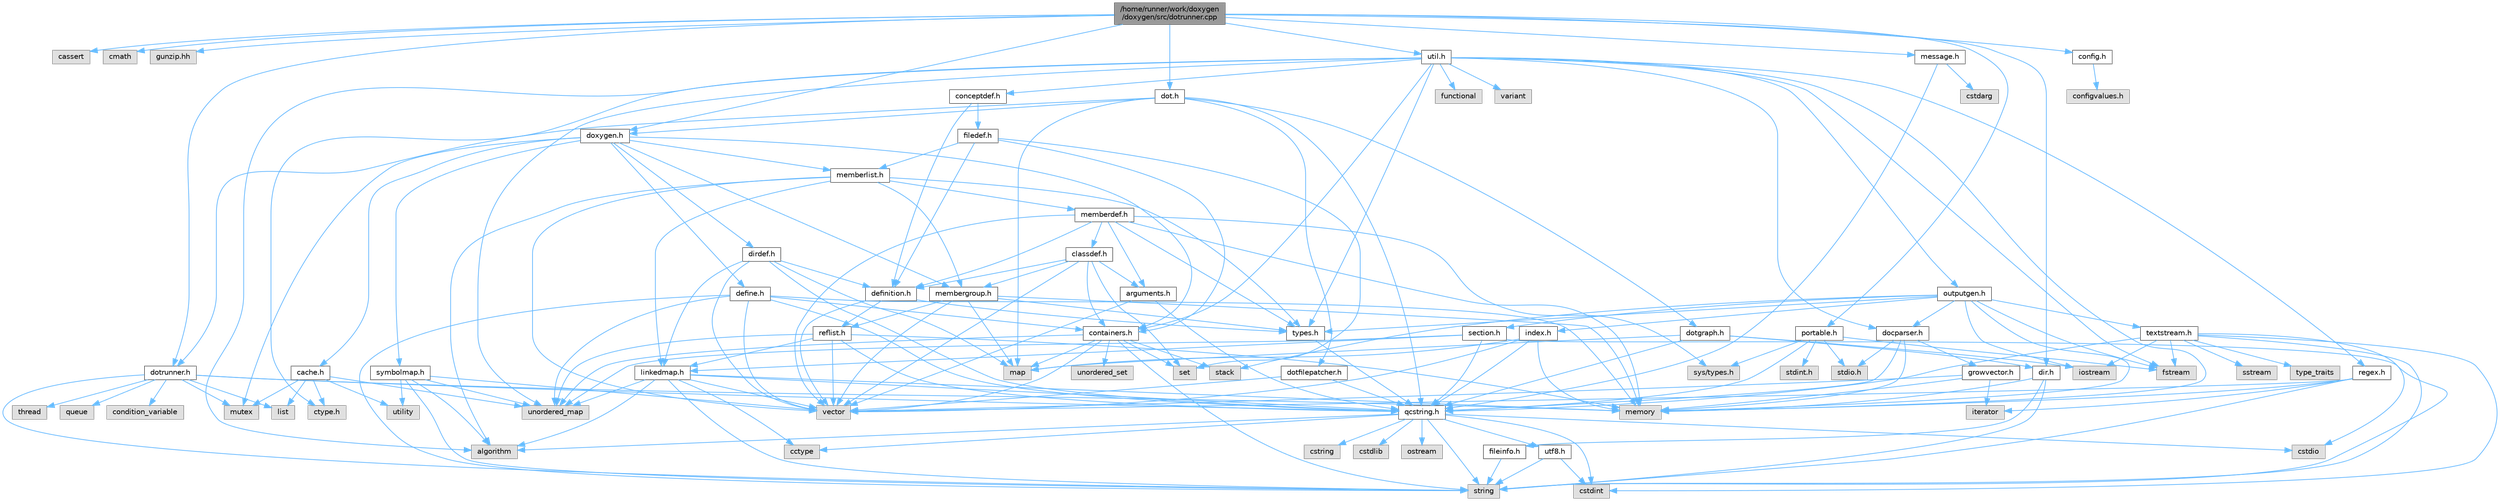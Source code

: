 digraph "/home/runner/work/doxygen/doxygen/src/dotrunner.cpp"
{
 // INTERACTIVE_SVG=YES
 // LATEX_PDF_SIZE
  bgcolor="transparent";
  edge [fontname=Helvetica,fontsize=10,labelfontname=Helvetica,labelfontsize=10];
  node [fontname=Helvetica,fontsize=10,shape=box,height=0.2,width=0.4];
  Node1 [id="Node000001",label="/home/runner/work/doxygen\l/doxygen/src/dotrunner.cpp",height=0.2,width=0.4,color="gray40", fillcolor="grey60", style="filled", fontcolor="black",tooltip=" "];
  Node1 -> Node2 [id="edge1_Node000001_Node000002",color="steelblue1",style="solid",tooltip=" "];
  Node2 [id="Node000002",label="cassert",height=0.2,width=0.4,color="grey60", fillcolor="#E0E0E0", style="filled",tooltip=" "];
  Node1 -> Node3 [id="edge2_Node000001_Node000003",color="steelblue1",style="solid",tooltip=" "];
  Node3 [id="Node000003",label="cmath",height=0.2,width=0.4,color="grey60", fillcolor="#E0E0E0", style="filled",tooltip=" "];
  Node1 -> Node4 [id="edge3_Node000001_Node000004",color="steelblue1",style="solid",tooltip=" "];
  Node4 [id="Node000004",label="gunzip.hh",height=0.2,width=0.4,color="grey60", fillcolor="#E0E0E0", style="filled",tooltip=" "];
  Node1 -> Node5 [id="edge4_Node000001_Node000005",color="steelblue1",style="solid",tooltip=" "];
  Node5 [id="Node000005",label="dotrunner.h",height=0.2,width=0.4,color="grey40", fillcolor="white", style="filled",URL="$d2/dd1/dotrunner_8h.html",tooltip=" "];
  Node5 -> Node6 [id="edge5_Node000005_Node000006",color="steelblue1",style="solid",tooltip=" "];
  Node6 [id="Node000006",label="string",height=0.2,width=0.4,color="grey60", fillcolor="#E0E0E0", style="filled",tooltip=" "];
  Node5 -> Node7 [id="edge6_Node000005_Node000007",color="steelblue1",style="solid",tooltip=" "];
  Node7 [id="Node000007",label="thread",height=0.2,width=0.4,color="grey60", fillcolor="#E0E0E0", style="filled",tooltip=" "];
  Node5 -> Node8 [id="edge7_Node000005_Node000008",color="steelblue1",style="solid",tooltip=" "];
  Node8 [id="Node000008",label="list",height=0.2,width=0.4,color="grey60", fillcolor="#E0E0E0", style="filled",tooltip=" "];
  Node5 -> Node9 [id="edge8_Node000005_Node000009",color="steelblue1",style="solid",tooltip=" "];
  Node9 [id="Node000009",label="queue",height=0.2,width=0.4,color="grey60", fillcolor="#E0E0E0", style="filled",tooltip=" "];
  Node5 -> Node10 [id="edge9_Node000005_Node000010",color="steelblue1",style="solid",tooltip=" "];
  Node10 [id="Node000010",label="mutex",height=0.2,width=0.4,color="grey60", fillcolor="#E0E0E0", style="filled",tooltip=" "];
  Node5 -> Node11 [id="edge10_Node000005_Node000011",color="steelblue1",style="solid",tooltip=" "];
  Node11 [id="Node000011",label="condition_variable",height=0.2,width=0.4,color="grey60", fillcolor="#E0E0E0", style="filled",tooltip=" "];
  Node5 -> Node12 [id="edge11_Node000005_Node000012",color="steelblue1",style="solid",tooltip=" "];
  Node12 [id="Node000012",label="memory",height=0.2,width=0.4,color="grey60", fillcolor="#E0E0E0", style="filled",tooltip=" "];
  Node5 -> Node13 [id="edge12_Node000005_Node000013",color="steelblue1",style="solid",tooltip=" "];
  Node13 [id="Node000013",label="qcstring.h",height=0.2,width=0.4,color="grey40", fillcolor="white", style="filled",URL="$d7/d5c/qcstring_8h.html",tooltip=" "];
  Node13 -> Node6 [id="edge13_Node000013_Node000006",color="steelblue1",style="solid",tooltip=" "];
  Node13 -> Node14 [id="edge14_Node000013_Node000014",color="steelblue1",style="solid",tooltip=" "];
  Node14 [id="Node000014",label="algorithm",height=0.2,width=0.4,color="grey60", fillcolor="#E0E0E0", style="filled",tooltip=" "];
  Node13 -> Node15 [id="edge15_Node000013_Node000015",color="steelblue1",style="solid",tooltip=" "];
  Node15 [id="Node000015",label="cctype",height=0.2,width=0.4,color="grey60", fillcolor="#E0E0E0", style="filled",tooltip=" "];
  Node13 -> Node16 [id="edge16_Node000013_Node000016",color="steelblue1",style="solid",tooltip=" "];
  Node16 [id="Node000016",label="cstring",height=0.2,width=0.4,color="grey60", fillcolor="#E0E0E0", style="filled",tooltip=" "];
  Node13 -> Node17 [id="edge17_Node000013_Node000017",color="steelblue1",style="solid",tooltip=" "];
  Node17 [id="Node000017",label="cstdio",height=0.2,width=0.4,color="grey60", fillcolor="#E0E0E0", style="filled",tooltip=" "];
  Node13 -> Node18 [id="edge18_Node000013_Node000018",color="steelblue1",style="solid",tooltip=" "];
  Node18 [id="Node000018",label="cstdlib",height=0.2,width=0.4,color="grey60", fillcolor="#E0E0E0", style="filled",tooltip=" "];
  Node13 -> Node19 [id="edge19_Node000013_Node000019",color="steelblue1",style="solid",tooltip=" "];
  Node19 [id="Node000019",label="cstdint",height=0.2,width=0.4,color="grey60", fillcolor="#E0E0E0", style="filled",tooltip=" "];
  Node13 -> Node20 [id="edge20_Node000013_Node000020",color="steelblue1",style="solid",tooltip=" "];
  Node20 [id="Node000020",label="ostream",height=0.2,width=0.4,color="grey60", fillcolor="#E0E0E0", style="filled",tooltip=" "];
  Node13 -> Node21 [id="edge21_Node000013_Node000021",color="steelblue1",style="solid",tooltip=" "];
  Node21 [id="Node000021",label="utf8.h",height=0.2,width=0.4,color="grey40", fillcolor="white", style="filled",URL="$db/d7c/utf8_8h.html",tooltip="Various UTF8 related helper functions."];
  Node21 -> Node19 [id="edge22_Node000021_Node000019",color="steelblue1",style="solid",tooltip=" "];
  Node21 -> Node6 [id="edge23_Node000021_Node000006",color="steelblue1",style="solid",tooltip=" "];
  Node1 -> Node22 [id="edge24_Node000001_Node000022",color="steelblue1",style="solid",tooltip=" "];
  Node22 [id="Node000022",label="util.h",height=0.2,width=0.4,color="grey40", fillcolor="white", style="filled",URL="$d8/d3c/util_8h.html",tooltip="A bunch of utility functions."];
  Node22 -> Node12 [id="edge25_Node000022_Node000012",color="steelblue1",style="solid",tooltip=" "];
  Node22 -> Node23 [id="edge26_Node000022_Node000023",color="steelblue1",style="solid",tooltip=" "];
  Node23 [id="Node000023",label="unordered_map",height=0.2,width=0.4,color="grey60", fillcolor="#E0E0E0", style="filled",tooltip=" "];
  Node22 -> Node14 [id="edge27_Node000022_Node000014",color="steelblue1",style="solid",tooltip=" "];
  Node22 -> Node24 [id="edge28_Node000022_Node000024",color="steelblue1",style="solid",tooltip=" "];
  Node24 [id="Node000024",label="functional",height=0.2,width=0.4,color="grey60", fillcolor="#E0E0E0", style="filled",tooltip=" "];
  Node22 -> Node25 [id="edge29_Node000022_Node000025",color="steelblue1",style="solid",tooltip=" "];
  Node25 [id="Node000025",label="fstream",height=0.2,width=0.4,color="grey60", fillcolor="#E0E0E0", style="filled",tooltip=" "];
  Node22 -> Node26 [id="edge30_Node000022_Node000026",color="steelblue1",style="solid",tooltip=" "];
  Node26 [id="Node000026",label="variant",height=0.2,width=0.4,color="grey60", fillcolor="#E0E0E0", style="filled",tooltip=" "];
  Node22 -> Node27 [id="edge31_Node000022_Node000027",color="steelblue1",style="solid",tooltip=" "];
  Node27 [id="Node000027",label="ctype.h",height=0.2,width=0.4,color="grey60", fillcolor="#E0E0E0", style="filled",tooltip=" "];
  Node22 -> Node28 [id="edge32_Node000022_Node000028",color="steelblue1",style="solid",tooltip=" "];
  Node28 [id="Node000028",label="types.h",height=0.2,width=0.4,color="grey40", fillcolor="white", style="filled",URL="$d9/d49/types_8h.html",tooltip="This file contains a number of basic enums and types."];
  Node28 -> Node13 [id="edge33_Node000028_Node000013",color="steelblue1",style="solid",tooltip=" "];
  Node22 -> Node29 [id="edge34_Node000022_Node000029",color="steelblue1",style="solid",tooltip=" "];
  Node29 [id="Node000029",label="docparser.h",height=0.2,width=0.4,color="grey40", fillcolor="white", style="filled",URL="$de/d9c/docparser_8h.html",tooltip=" "];
  Node29 -> Node30 [id="edge35_Node000029_Node000030",color="steelblue1",style="solid",tooltip=" "];
  Node30 [id="Node000030",label="stdio.h",height=0.2,width=0.4,color="grey60", fillcolor="#E0E0E0", style="filled",tooltip=" "];
  Node29 -> Node12 [id="edge36_Node000029_Node000012",color="steelblue1",style="solid",tooltip=" "];
  Node29 -> Node13 [id="edge37_Node000029_Node000013",color="steelblue1",style="solid",tooltip=" "];
  Node29 -> Node31 [id="edge38_Node000029_Node000031",color="steelblue1",style="solid",tooltip=" "];
  Node31 [id="Node000031",label="growvector.h",height=0.2,width=0.4,color="grey40", fillcolor="white", style="filled",URL="$d7/d50/growvector_8h.html",tooltip=" "];
  Node31 -> Node32 [id="edge39_Node000031_Node000032",color="steelblue1",style="solid",tooltip=" "];
  Node32 [id="Node000032",label="vector",height=0.2,width=0.4,color="grey60", fillcolor="#E0E0E0", style="filled",tooltip=" "];
  Node31 -> Node12 [id="edge40_Node000031_Node000012",color="steelblue1",style="solid",tooltip=" "];
  Node31 -> Node33 [id="edge41_Node000031_Node000033",color="steelblue1",style="solid",tooltip=" "];
  Node33 [id="Node000033",label="iterator",height=0.2,width=0.4,color="grey60", fillcolor="#E0E0E0", style="filled",tooltip=" "];
  Node22 -> Node34 [id="edge42_Node000022_Node000034",color="steelblue1",style="solid",tooltip=" "];
  Node34 [id="Node000034",label="containers.h",height=0.2,width=0.4,color="grey40", fillcolor="white", style="filled",URL="$d5/d75/containers_8h.html",tooltip=" "];
  Node34 -> Node32 [id="edge43_Node000034_Node000032",color="steelblue1",style="solid",tooltip=" "];
  Node34 -> Node6 [id="edge44_Node000034_Node000006",color="steelblue1",style="solid",tooltip=" "];
  Node34 -> Node35 [id="edge45_Node000034_Node000035",color="steelblue1",style="solid",tooltip=" "];
  Node35 [id="Node000035",label="set",height=0.2,width=0.4,color="grey60", fillcolor="#E0E0E0", style="filled",tooltip=" "];
  Node34 -> Node36 [id="edge46_Node000034_Node000036",color="steelblue1",style="solid",tooltip=" "];
  Node36 [id="Node000036",label="map",height=0.2,width=0.4,color="grey60", fillcolor="#E0E0E0", style="filled",tooltip=" "];
  Node34 -> Node37 [id="edge47_Node000034_Node000037",color="steelblue1",style="solid",tooltip=" "];
  Node37 [id="Node000037",label="unordered_set",height=0.2,width=0.4,color="grey60", fillcolor="#E0E0E0", style="filled",tooltip=" "];
  Node34 -> Node23 [id="edge48_Node000034_Node000023",color="steelblue1",style="solid",tooltip=" "];
  Node34 -> Node38 [id="edge49_Node000034_Node000038",color="steelblue1",style="solid",tooltip=" "];
  Node38 [id="Node000038",label="stack",height=0.2,width=0.4,color="grey60", fillcolor="#E0E0E0", style="filled",tooltip=" "];
  Node22 -> Node39 [id="edge50_Node000022_Node000039",color="steelblue1",style="solid",tooltip=" "];
  Node39 [id="Node000039",label="outputgen.h",height=0.2,width=0.4,color="grey40", fillcolor="white", style="filled",URL="$df/d06/outputgen_8h.html",tooltip=" "];
  Node39 -> Node12 [id="edge51_Node000039_Node000012",color="steelblue1",style="solid",tooltip=" "];
  Node39 -> Node38 [id="edge52_Node000039_Node000038",color="steelblue1",style="solid",tooltip=" "];
  Node39 -> Node40 [id="edge53_Node000039_Node000040",color="steelblue1",style="solid",tooltip=" "];
  Node40 [id="Node000040",label="iostream",height=0.2,width=0.4,color="grey60", fillcolor="#E0E0E0", style="filled",tooltip=" "];
  Node39 -> Node25 [id="edge54_Node000039_Node000025",color="steelblue1",style="solid",tooltip=" "];
  Node39 -> Node28 [id="edge55_Node000039_Node000028",color="steelblue1",style="solid",tooltip=" "];
  Node39 -> Node41 [id="edge56_Node000039_Node000041",color="steelblue1",style="solid",tooltip=" "];
  Node41 [id="Node000041",label="index.h",height=0.2,width=0.4,color="grey40", fillcolor="white", style="filled",URL="$d1/db5/index_8h.html",tooltip=" "];
  Node41 -> Node12 [id="edge57_Node000041_Node000012",color="steelblue1",style="solid",tooltip=" "];
  Node41 -> Node32 [id="edge58_Node000041_Node000032",color="steelblue1",style="solid",tooltip=" "];
  Node41 -> Node36 [id="edge59_Node000041_Node000036",color="steelblue1",style="solid",tooltip=" "];
  Node41 -> Node13 [id="edge60_Node000041_Node000013",color="steelblue1",style="solid",tooltip=" "];
  Node39 -> Node42 [id="edge61_Node000039_Node000042",color="steelblue1",style="solid",tooltip=" "];
  Node42 [id="Node000042",label="section.h",height=0.2,width=0.4,color="grey40", fillcolor="white", style="filled",URL="$d1/d2a/section_8h.html",tooltip=" "];
  Node42 -> Node6 [id="edge62_Node000042_Node000006",color="steelblue1",style="solid",tooltip=" "];
  Node42 -> Node23 [id="edge63_Node000042_Node000023",color="steelblue1",style="solid",tooltip=" "];
  Node42 -> Node13 [id="edge64_Node000042_Node000013",color="steelblue1",style="solid",tooltip=" "];
  Node42 -> Node43 [id="edge65_Node000042_Node000043",color="steelblue1",style="solid",tooltip=" "];
  Node43 [id="Node000043",label="linkedmap.h",height=0.2,width=0.4,color="grey40", fillcolor="white", style="filled",URL="$da/de1/linkedmap_8h.html",tooltip=" "];
  Node43 -> Node23 [id="edge66_Node000043_Node000023",color="steelblue1",style="solid",tooltip=" "];
  Node43 -> Node32 [id="edge67_Node000043_Node000032",color="steelblue1",style="solid",tooltip=" "];
  Node43 -> Node12 [id="edge68_Node000043_Node000012",color="steelblue1",style="solid",tooltip=" "];
  Node43 -> Node6 [id="edge69_Node000043_Node000006",color="steelblue1",style="solid",tooltip=" "];
  Node43 -> Node14 [id="edge70_Node000043_Node000014",color="steelblue1",style="solid",tooltip=" "];
  Node43 -> Node15 [id="edge71_Node000043_Node000015",color="steelblue1",style="solid",tooltip=" "];
  Node43 -> Node13 [id="edge72_Node000043_Node000013",color="steelblue1",style="solid",tooltip=" "];
  Node39 -> Node44 [id="edge73_Node000039_Node000044",color="steelblue1",style="solid",tooltip=" "];
  Node44 [id="Node000044",label="textstream.h",height=0.2,width=0.4,color="grey40", fillcolor="white", style="filled",URL="$d4/d7d/textstream_8h.html",tooltip=" "];
  Node44 -> Node6 [id="edge74_Node000044_Node000006",color="steelblue1",style="solid",tooltip=" "];
  Node44 -> Node40 [id="edge75_Node000044_Node000040",color="steelblue1",style="solid",tooltip=" "];
  Node44 -> Node45 [id="edge76_Node000044_Node000045",color="steelblue1",style="solid",tooltip=" "];
  Node45 [id="Node000045",label="sstream",height=0.2,width=0.4,color="grey60", fillcolor="#E0E0E0", style="filled",tooltip=" "];
  Node44 -> Node19 [id="edge77_Node000044_Node000019",color="steelblue1",style="solid",tooltip=" "];
  Node44 -> Node17 [id="edge78_Node000044_Node000017",color="steelblue1",style="solid",tooltip=" "];
  Node44 -> Node25 [id="edge79_Node000044_Node000025",color="steelblue1",style="solid",tooltip=" "];
  Node44 -> Node46 [id="edge80_Node000044_Node000046",color="steelblue1",style="solid",tooltip=" "];
  Node46 [id="Node000046",label="type_traits",height=0.2,width=0.4,color="grey60", fillcolor="#E0E0E0", style="filled",tooltip=" "];
  Node44 -> Node13 [id="edge81_Node000044_Node000013",color="steelblue1",style="solid",tooltip=" "];
  Node39 -> Node29 [id="edge82_Node000039_Node000029",color="steelblue1",style="solid",tooltip=" "];
  Node22 -> Node47 [id="edge83_Node000022_Node000047",color="steelblue1",style="solid",tooltip=" "];
  Node47 [id="Node000047",label="regex.h",height=0.2,width=0.4,color="grey40", fillcolor="white", style="filled",URL="$d1/d21/regex_8h.html",tooltip=" "];
  Node47 -> Node12 [id="edge84_Node000047_Node000012",color="steelblue1",style="solid",tooltip=" "];
  Node47 -> Node6 [id="edge85_Node000047_Node000006",color="steelblue1",style="solid",tooltip=" "];
  Node47 -> Node32 [id="edge86_Node000047_Node000032",color="steelblue1",style="solid",tooltip=" "];
  Node47 -> Node33 [id="edge87_Node000047_Node000033",color="steelblue1",style="solid",tooltip=" "];
  Node22 -> Node48 [id="edge88_Node000022_Node000048",color="steelblue1",style="solid",tooltip=" "];
  Node48 [id="Node000048",label="conceptdef.h",height=0.2,width=0.4,color="grey40", fillcolor="white", style="filled",URL="$da/df1/conceptdef_8h.html",tooltip=" "];
  Node48 -> Node49 [id="edge89_Node000048_Node000049",color="steelblue1",style="solid",tooltip=" "];
  Node49 [id="Node000049",label="definition.h",height=0.2,width=0.4,color="grey40", fillcolor="white", style="filled",URL="$df/da1/definition_8h.html",tooltip=" "];
  Node49 -> Node32 [id="edge90_Node000049_Node000032",color="steelblue1",style="solid",tooltip=" "];
  Node49 -> Node28 [id="edge91_Node000049_Node000028",color="steelblue1",style="solid",tooltip=" "];
  Node49 -> Node50 [id="edge92_Node000049_Node000050",color="steelblue1",style="solid",tooltip=" "];
  Node50 [id="Node000050",label="reflist.h",height=0.2,width=0.4,color="grey40", fillcolor="white", style="filled",URL="$d1/d02/reflist_8h.html",tooltip=" "];
  Node50 -> Node32 [id="edge93_Node000050_Node000032",color="steelblue1",style="solid",tooltip=" "];
  Node50 -> Node23 [id="edge94_Node000050_Node000023",color="steelblue1",style="solid",tooltip=" "];
  Node50 -> Node12 [id="edge95_Node000050_Node000012",color="steelblue1",style="solid",tooltip=" "];
  Node50 -> Node13 [id="edge96_Node000050_Node000013",color="steelblue1",style="solid",tooltip=" "];
  Node50 -> Node43 [id="edge97_Node000050_Node000043",color="steelblue1",style="solid",tooltip=" "];
  Node48 -> Node51 [id="edge98_Node000048_Node000051",color="steelblue1",style="solid",tooltip=" "];
  Node51 [id="Node000051",label="filedef.h",height=0.2,width=0.4,color="grey40", fillcolor="white", style="filled",URL="$d4/d3a/filedef_8h.html",tooltip=" "];
  Node51 -> Node35 [id="edge99_Node000051_Node000035",color="steelblue1",style="solid",tooltip=" "];
  Node51 -> Node49 [id="edge100_Node000051_Node000049",color="steelblue1",style="solid",tooltip=" "];
  Node51 -> Node52 [id="edge101_Node000051_Node000052",color="steelblue1",style="solid",tooltip=" "];
  Node52 [id="Node000052",label="memberlist.h",height=0.2,width=0.4,color="grey40", fillcolor="white", style="filled",URL="$dd/d78/memberlist_8h.html",tooltip=" "];
  Node52 -> Node32 [id="edge102_Node000052_Node000032",color="steelblue1",style="solid",tooltip=" "];
  Node52 -> Node14 [id="edge103_Node000052_Node000014",color="steelblue1",style="solid",tooltip=" "];
  Node52 -> Node53 [id="edge104_Node000052_Node000053",color="steelblue1",style="solid",tooltip=" "];
  Node53 [id="Node000053",label="memberdef.h",height=0.2,width=0.4,color="grey40", fillcolor="white", style="filled",URL="$d4/d46/memberdef_8h.html",tooltip=" "];
  Node53 -> Node32 [id="edge105_Node000053_Node000032",color="steelblue1",style="solid",tooltip=" "];
  Node53 -> Node12 [id="edge106_Node000053_Node000012",color="steelblue1",style="solid",tooltip=" "];
  Node53 -> Node54 [id="edge107_Node000053_Node000054",color="steelblue1",style="solid",tooltip=" "];
  Node54 [id="Node000054",label="sys/types.h",height=0.2,width=0.4,color="grey60", fillcolor="#E0E0E0", style="filled",tooltip=" "];
  Node53 -> Node28 [id="edge108_Node000053_Node000028",color="steelblue1",style="solid",tooltip=" "];
  Node53 -> Node49 [id="edge109_Node000053_Node000049",color="steelblue1",style="solid",tooltip=" "];
  Node53 -> Node55 [id="edge110_Node000053_Node000055",color="steelblue1",style="solid",tooltip=" "];
  Node55 [id="Node000055",label="arguments.h",height=0.2,width=0.4,color="grey40", fillcolor="white", style="filled",URL="$df/d9b/arguments_8h.html",tooltip=" "];
  Node55 -> Node32 [id="edge111_Node000055_Node000032",color="steelblue1",style="solid",tooltip=" "];
  Node55 -> Node13 [id="edge112_Node000055_Node000013",color="steelblue1",style="solid",tooltip=" "];
  Node53 -> Node56 [id="edge113_Node000053_Node000056",color="steelblue1",style="solid",tooltip=" "];
  Node56 [id="Node000056",label="classdef.h",height=0.2,width=0.4,color="grey40", fillcolor="white", style="filled",URL="$d1/da6/classdef_8h.html",tooltip=" "];
  Node56 -> Node32 [id="edge114_Node000056_Node000032",color="steelblue1",style="solid",tooltip=" "];
  Node56 -> Node35 [id="edge115_Node000056_Node000035",color="steelblue1",style="solid",tooltip=" "];
  Node56 -> Node34 [id="edge116_Node000056_Node000034",color="steelblue1",style="solid",tooltip=" "];
  Node56 -> Node49 [id="edge117_Node000056_Node000049",color="steelblue1",style="solid",tooltip=" "];
  Node56 -> Node55 [id="edge118_Node000056_Node000055",color="steelblue1",style="solid",tooltip=" "];
  Node56 -> Node57 [id="edge119_Node000056_Node000057",color="steelblue1",style="solid",tooltip=" "];
  Node57 [id="Node000057",label="membergroup.h",height=0.2,width=0.4,color="grey40", fillcolor="white", style="filled",URL="$d9/d11/membergroup_8h.html",tooltip=" "];
  Node57 -> Node32 [id="edge120_Node000057_Node000032",color="steelblue1",style="solid",tooltip=" "];
  Node57 -> Node36 [id="edge121_Node000057_Node000036",color="steelblue1",style="solid",tooltip=" "];
  Node57 -> Node12 [id="edge122_Node000057_Node000012",color="steelblue1",style="solid",tooltip=" "];
  Node57 -> Node28 [id="edge123_Node000057_Node000028",color="steelblue1",style="solid",tooltip=" "];
  Node57 -> Node50 [id="edge124_Node000057_Node000050",color="steelblue1",style="solid",tooltip=" "];
  Node52 -> Node43 [id="edge125_Node000052_Node000043",color="steelblue1",style="solid",tooltip=" "];
  Node52 -> Node28 [id="edge126_Node000052_Node000028",color="steelblue1",style="solid",tooltip=" "];
  Node52 -> Node57 [id="edge127_Node000052_Node000057",color="steelblue1",style="solid",tooltip=" "];
  Node51 -> Node34 [id="edge128_Node000051_Node000034",color="steelblue1",style="solid",tooltip=" "];
  Node1 -> Node58 [id="edge129_Node000001_Node000058",color="steelblue1",style="solid",tooltip=" "];
  Node58 [id="Node000058",label="portable.h",height=0.2,width=0.4,color="grey40", fillcolor="white", style="filled",URL="$d2/de2/portable_8h.html",tooltip="Portable versions of functions that are platform dependent."];
  Node58 -> Node30 [id="edge130_Node000058_Node000030",color="steelblue1",style="solid",tooltip=" "];
  Node58 -> Node54 [id="edge131_Node000058_Node000054",color="steelblue1",style="solid",tooltip=" "];
  Node58 -> Node59 [id="edge132_Node000058_Node000059",color="steelblue1",style="solid",tooltip=" "];
  Node59 [id="Node000059",label="stdint.h",height=0.2,width=0.4,color="grey60", fillcolor="#E0E0E0", style="filled",tooltip=" "];
  Node58 -> Node25 [id="edge133_Node000058_Node000025",color="steelblue1",style="solid",tooltip=" "];
  Node58 -> Node13 [id="edge134_Node000058_Node000013",color="steelblue1",style="solid",tooltip=" "];
  Node1 -> Node60 [id="edge135_Node000001_Node000060",color="steelblue1",style="solid",tooltip=" "];
  Node60 [id="Node000060",label="dot.h",height=0.2,width=0.4,color="grey40", fillcolor="white", style="filled",URL="$d6/d4a/dot_8h.html",tooltip=" "];
  Node60 -> Node36 [id="edge136_Node000060_Node000036",color="steelblue1",style="solid",tooltip=" "];
  Node60 -> Node13 [id="edge137_Node000060_Node000013",color="steelblue1",style="solid",tooltip=" "];
  Node60 -> Node61 [id="edge138_Node000060_Node000061",color="steelblue1",style="solid",tooltip=" "];
  Node61 [id="Node000061",label="dotgraph.h",height=0.2,width=0.4,color="grey40", fillcolor="white", style="filled",URL="$d0/daa/dotgraph_8h.html",tooltip=" "];
  Node61 -> Node40 [id="edge139_Node000061_Node000040",color="steelblue1",style="solid",tooltip=" "];
  Node61 -> Node36 [id="edge140_Node000061_Node000036",color="steelblue1",style="solid",tooltip=" "];
  Node61 -> Node13 [id="edge141_Node000061_Node000013",color="steelblue1",style="solid",tooltip=" "];
  Node61 -> Node62 [id="edge142_Node000061_Node000062",color="steelblue1",style="solid",tooltip=" "];
  Node62 [id="Node000062",label="dir.h",height=0.2,width=0.4,color="grey40", fillcolor="white", style="filled",URL="$df/d9c/dir_8h.html",tooltip=" "];
  Node62 -> Node6 [id="edge143_Node000062_Node000006",color="steelblue1",style="solid",tooltip=" "];
  Node62 -> Node12 [id="edge144_Node000062_Node000012",color="steelblue1",style="solid",tooltip=" "];
  Node62 -> Node63 [id="edge145_Node000062_Node000063",color="steelblue1",style="solid",tooltip=" "];
  Node63 [id="Node000063",label="fileinfo.h",height=0.2,width=0.4,color="grey40", fillcolor="white", style="filled",URL="$df/d45/fileinfo_8h.html",tooltip=" "];
  Node63 -> Node6 [id="edge146_Node000063_Node000006",color="steelblue1",style="solid",tooltip=" "];
  Node60 -> Node64 [id="edge147_Node000060_Node000064",color="steelblue1",style="solid",tooltip=" "];
  Node64 [id="Node000064",label="dotfilepatcher.h",height=0.2,width=0.4,color="grey40", fillcolor="white", style="filled",URL="$d3/d38/dotfilepatcher_8h.html",tooltip=" "];
  Node64 -> Node32 [id="edge148_Node000064_Node000032",color="steelblue1",style="solid",tooltip=" "];
  Node64 -> Node13 [id="edge149_Node000064_Node000013",color="steelblue1",style="solid",tooltip=" "];
  Node60 -> Node5 [id="edge150_Node000060_Node000005",color="steelblue1",style="solid",tooltip=" "];
  Node60 -> Node65 [id="edge151_Node000060_Node000065",color="steelblue1",style="solid",tooltip=" "];
  Node65 [id="Node000065",label="doxygen.h",height=0.2,width=0.4,color="grey40", fillcolor="white", style="filled",URL="$d1/da1/doxygen_8h.html",tooltip=" "];
  Node65 -> Node10 [id="edge152_Node000065_Node000010",color="steelblue1",style="solid",tooltip=" "];
  Node65 -> Node34 [id="edge153_Node000065_Node000034",color="steelblue1",style="solid",tooltip=" "];
  Node65 -> Node57 [id="edge154_Node000065_Node000057",color="steelblue1",style="solid",tooltip=" "];
  Node65 -> Node66 [id="edge155_Node000065_Node000066",color="steelblue1",style="solid",tooltip=" "];
  Node66 [id="Node000066",label="dirdef.h",height=0.2,width=0.4,color="grey40", fillcolor="white", style="filled",URL="$d6/d15/dirdef_8h.html",tooltip=" "];
  Node66 -> Node32 [id="edge156_Node000066_Node000032",color="steelblue1",style="solid",tooltip=" "];
  Node66 -> Node36 [id="edge157_Node000066_Node000036",color="steelblue1",style="solid",tooltip=" "];
  Node66 -> Node13 [id="edge158_Node000066_Node000013",color="steelblue1",style="solid",tooltip=" "];
  Node66 -> Node43 [id="edge159_Node000066_Node000043",color="steelblue1",style="solid",tooltip=" "];
  Node66 -> Node49 [id="edge160_Node000066_Node000049",color="steelblue1",style="solid",tooltip=" "];
  Node65 -> Node52 [id="edge161_Node000065_Node000052",color="steelblue1",style="solid",tooltip=" "];
  Node65 -> Node67 [id="edge162_Node000065_Node000067",color="steelblue1",style="solid",tooltip=" "];
  Node67 [id="Node000067",label="define.h",height=0.2,width=0.4,color="grey40", fillcolor="white", style="filled",URL="$df/d67/define_8h.html",tooltip=" "];
  Node67 -> Node32 [id="edge163_Node000067_Node000032",color="steelblue1",style="solid",tooltip=" "];
  Node67 -> Node12 [id="edge164_Node000067_Node000012",color="steelblue1",style="solid",tooltip=" "];
  Node67 -> Node6 [id="edge165_Node000067_Node000006",color="steelblue1",style="solid",tooltip=" "];
  Node67 -> Node23 [id="edge166_Node000067_Node000023",color="steelblue1",style="solid",tooltip=" "];
  Node67 -> Node13 [id="edge167_Node000067_Node000013",color="steelblue1",style="solid",tooltip=" "];
  Node67 -> Node34 [id="edge168_Node000067_Node000034",color="steelblue1",style="solid",tooltip=" "];
  Node65 -> Node68 [id="edge169_Node000065_Node000068",color="steelblue1",style="solid",tooltip=" "];
  Node68 [id="Node000068",label="cache.h",height=0.2,width=0.4,color="grey40", fillcolor="white", style="filled",URL="$d3/d26/cache_8h.html",tooltip=" "];
  Node68 -> Node8 [id="edge170_Node000068_Node000008",color="steelblue1",style="solid",tooltip=" "];
  Node68 -> Node23 [id="edge171_Node000068_Node000023",color="steelblue1",style="solid",tooltip=" "];
  Node68 -> Node10 [id="edge172_Node000068_Node000010",color="steelblue1",style="solid",tooltip=" "];
  Node68 -> Node69 [id="edge173_Node000068_Node000069",color="steelblue1",style="solid",tooltip=" "];
  Node69 [id="Node000069",label="utility",height=0.2,width=0.4,color="grey60", fillcolor="#E0E0E0", style="filled",tooltip=" "];
  Node68 -> Node27 [id="edge174_Node000068_Node000027",color="steelblue1",style="solid",tooltip=" "];
  Node65 -> Node70 [id="edge175_Node000065_Node000070",color="steelblue1",style="solid",tooltip=" "];
  Node70 [id="Node000070",label="symbolmap.h",height=0.2,width=0.4,color="grey40", fillcolor="white", style="filled",URL="$d7/ddd/symbolmap_8h.html",tooltip=" "];
  Node70 -> Node14 [id="edge176_Node000070_Node000014",color="steelblue1",style="solid",tooltip=" "];
  Node70 -> Node23 [id="edge177_Node000070_Node000023",color="steelblue1",style="solid",tooltip=" "];
  Node70 -> Node32 [id="edge178_Node000070_Node000032",color="steelblue1",style="solid",tooltip=" "];
  Node70 -> Node6 [id="edge179_Node000070_Node000006",color="steelblue1",style="solid",tooltip=" "];
  Node70 -> Node69 [id="edge180_Node000070_Node000069",color="steelblue1",style="solid",tooltip=" "];
  Node1 -> Node71 [id="edge181_Node000001_Node000071",color="steelblue1",style="solid",tooltip=" "];
  Node71 [id="Node000071",label="message.h",height=0.2,width=0.4,color="grey40", fillcolor="white", style="filled",URL="$d2/d0d/message_8h.html",tooltip=" "];
  Node71 -> Node72 [id="edge182_Node000071_Node000072",color="steelblue1",style="solid",tooltip=" "];
  Node72 [id="Node000072",label="cstdarg",height=0.2,width=0.4,color="grey60", fillcolor="#E0E0E0", style="filled",tooltip=" "];
  Node71 -> Node13 [id="edge183_Node000071_Node000013",color="steelblue1",style="solid",tooltip=" "];
  Node1 -> Node73 [id="edge184_Node000001_Node000073",color="steelblue1",style="solid",tooltip=" "];
  Node73 [id="Node000073",label="config.h",height=0.2,width=0.4,color="grey40", fillcolor="white", style="filled",URL="$db/d16/config_8h.html",tooltip=" "];
  Node73 -> Node74 [id="edge185_Node000073_Node000074",color="steelblue1",style="solid",tooltip=" "];
  Node74 [id="Node000074",label="configvalues.h",height=0.2,width=0.4,color="grey60", fillcolor="#E0E0E0", style="filled",tooltip=" "];
  Node1 -> Node62 [id="edge186_Node000001_Node000062",color="steelblue1",style="solid",tooltip=" "];
  Node1 -> Node65 [id="edge187_Node000001_Node000065",color="steelblue1",style="solid",tooltip=" "];
}
